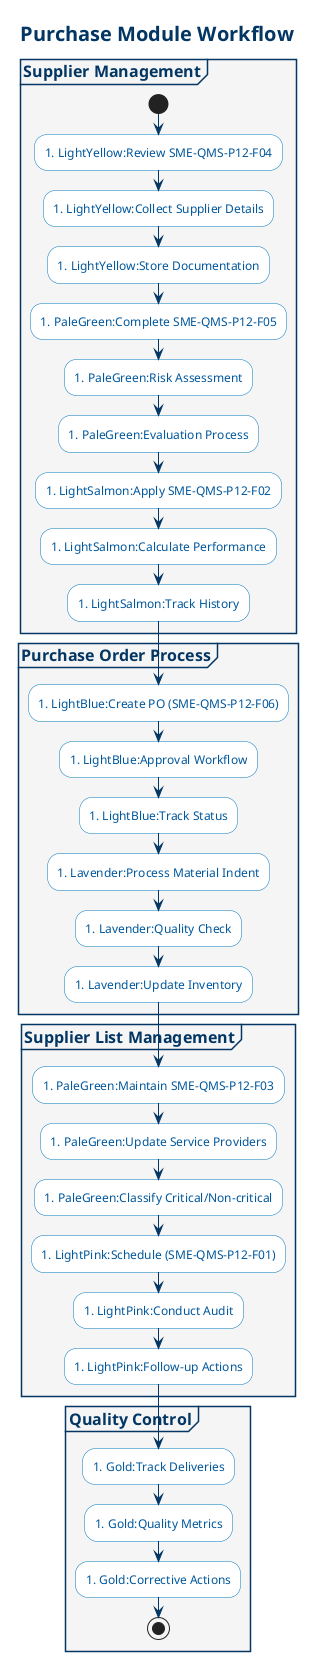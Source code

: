 @startuml "Purchase Module Workflow"

' Style definitions
skinparam {
    BackgroundColor white
    ArrowColor #033663
    TitleFontSize 20
    TitleFontColor #033663
    
    ActivityBackgroundColor #FFFFFF
    ActivityBorderColor #0277BD
    ActivityFontColor #01579B
    ActivityDiamondBackgroundColor #E1F5FE
    ActivityDiamondBorderColor #033663
    
    PartitionBackgroundColor #F5F5F5
    PartitionBorderColor #033663
    PartitionFontColor #033663
    PartitionFontSize 16
    PartitionFontStyle bold
}

title Purchase Module Workflow

partition "Supplier Management" {
    start
    :#LightYellow:Review SME-QMS-P12-F04;
    :#LightYellow:Collect Supplier Details;
    :#LightYellow:Store Documentation;
    
    :#PaleGreen:Complete SME-QMS-P12-F05;
    :#PaleGreen:Risk Assessment;
    :#PaleGreen:Evaluation Process;
    
    :#LightSalmon:Apply SME-QMS-P12-F02;
    :#LightSalmon:Calculate Performance;
    :#LightSalmon:Track History;
}

partition "Purchase Order Process" {
    :#LightBlue:Create PO (SME-QMS-P12-F06);
    :#LightBlue:Approval Workflow;
    :#LightBlue:Track Status;
    
    :#Lavender:Process Material Indent;
    :#Lavender:Quality Check;
    :#Lavender:Update Inventory;
}

partition "Supplier List Management" {
    :#PaleGreen:Maintain SME-QMS-P12-F03;
    :#PaleGreen:Update Service Providers;
    :#PaleGreen:Classify Critical/Non-critical;
    
    :#LightPink:Schedule (SME-QMS-P12-F01);
    :#LightPink:Conduct Audit;
    :#LightPink:Follow-up Actions;
}

partition "Quality Control" {
    :#Gold:Track Deliveries;
    :#Gold:Quality Metrics;
    :#Gold:Corrective Actions;
    stop
}

@enduml
